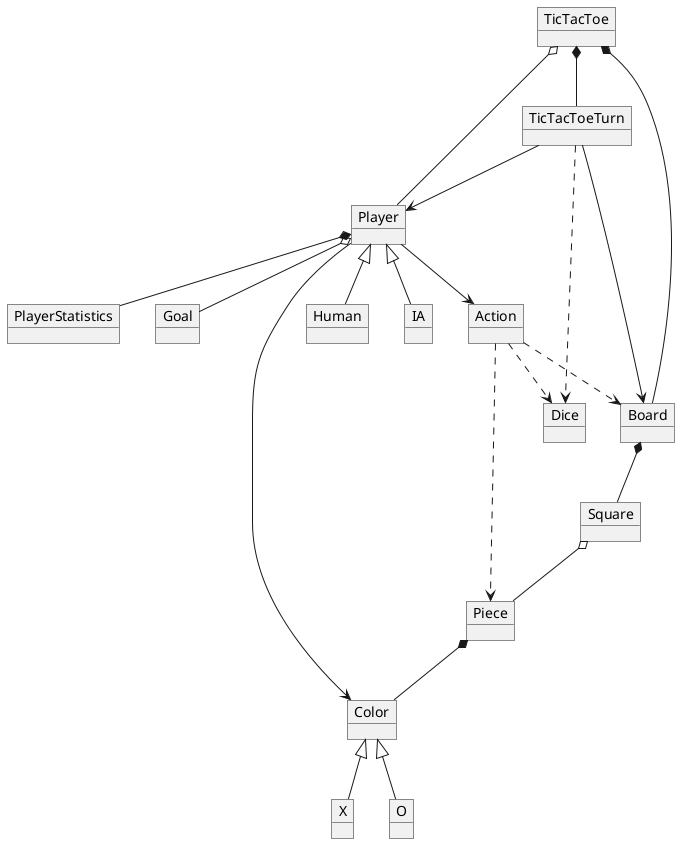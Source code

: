 @startuml
Object TicTacToe
Object TicTacToeTurn
Object Player
Object Human
Object IA
Object Action
Object PlayerStatistics
Object Dice
Object Board
Object Square
Object Piece
Object Color
Object Goal
Object X
Object O

TicTacToe *-- TicTacToeTurn
TicTacToe *-- Board
TicTacToe o-- Player

TicTacToeTurn --> Player
TicTacToeTurn --> Board
TicTacToeTurn ..> Dice

Player *-- PlayerStatistics
Player o-- Goal
Player --> Color
Player --> Action
Player <|-- Human
Player <|-- IA

Action ..> Board
Action ..> Piece
Action ..> Dice

Board *-- Square

Square o-- Piece

Piece *-- Color

Color <|-- X
Color <|-- O
@enduml